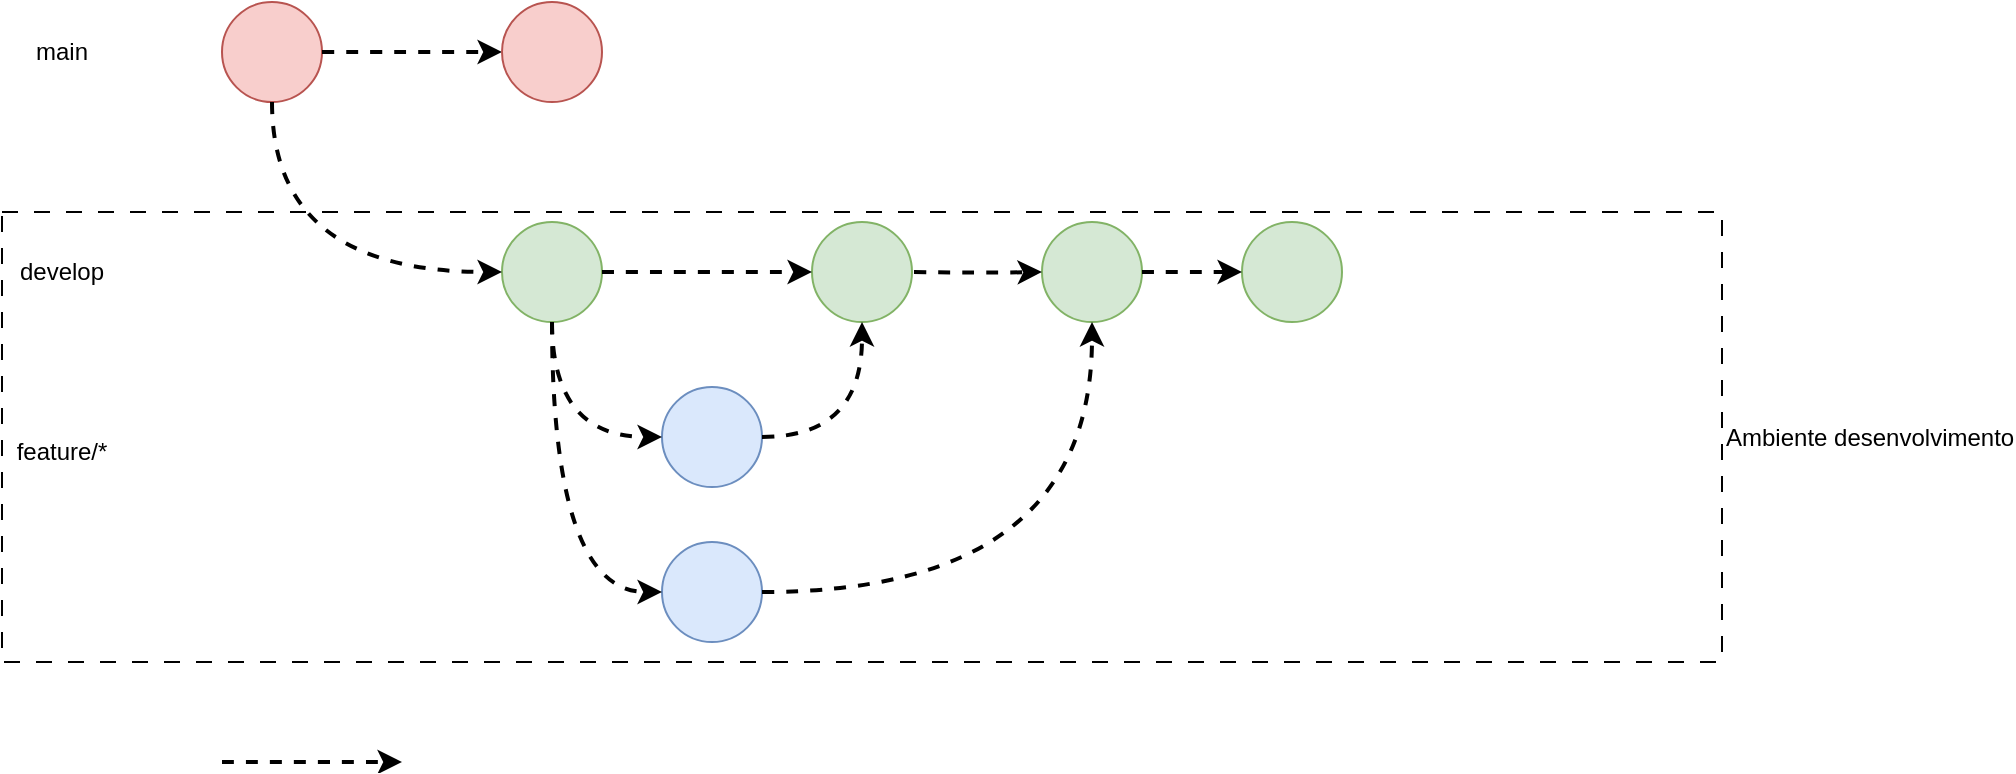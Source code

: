 <mxfile version="26.1.0">
  <diagram name="Página-1" id="yAAzpFQyS6-moK5LKDy-">
    <mxGraphModel dx="1185" dy="481" grid="1" gridSize="10" guides="1" tooltips="1" connect="1" arrows="1" fold="1" page="1" pageScale="1" pageWidth="1200" pageHeight="1600" math="0" shadow="0">
      <root>
        <mxCell id="0" />
        <mxCell id="1" parent="0" />
        <mxCell id="NYfBf1Peq1otCfuUK5g1-10" value="Ambiente desenvolvimento" style="rounded=0;whiteSpace=wrap;html=1;fillColor=none;dashed=1;dashPattern=8 8;labelPosition=right;verticalLabelPosition=middle;align=left;verticalAlign=middle;" vertex="1" parent="1">
          <mxGeometry x="20" y="345" width="860" height="225" as="geometry" />
        </mxCell>
        <mxCell id="NYfBf1Peq1otCfuUK5g1-1" value="" style="ellipse;whiteSpace=wrap;html=1;aspect=fixed;fillColor=#f8cecc;strokeColor=#b85450;" vertex="1" parent="1">
          <mxGeometry x="130" y="240" width="50" height="50" as="geometry" />
        </mxCell>
        <mxCell id="NYfBf1Peq1otCfuUK5g1-2" value="" style="endArrow=classic;html=1;rounded=0;exitX=1;exitY=0.5;exitDx=0;exitDy=0;edgeStyle=orthogonalEdgeStyle;curved=1;strokeWidth=2;dashed=1;" edge="1" parent="1" source="NYfBf1Peq1otCfuUK5g1-1">
          <mxGeometry width="50" height="50" relative="1" as="geometry">
            <mxPoint x="570" y="460" as="sourcePoint" />
            <mxPoint x="270" y="265" as="targetPoint" />
          </mxGeometry>
        </mxCell>
        <mxCell id="NYfBf1Peq1otCfuUK5g1-3" value="" style="ellipse;whiteSpace=wrap;html=1;aspect=fixed;fillColor=#f8cecc;strokeColor=#b85450;" vertex="1" parent="1">
          <mxGeometry x="270" y="240" width="50" height="50" as="geometry" />
        </mxCell>
        <mxCell id="NYfBf1Peq1otCfuUK5g1-4" value="" style="ellipse;whiteSpace=wrap;html=1;aspect=fixed;fillColor=#d5e8d4;strokeColor=#82b366;" vertex="1" parent="1">
          <mxGeometry x="270" y="350" width="50" height="50" as="geometry" />
        </mxCell>
        <mxCell id="NYfBf1Peq1otCfuUK5g1-5" value="main" style="text;html=1;align=center;verticalAlign=middle;whiteSpace=wrap;rounded=0;" vertex="1" parent="1">
          <mxGeometry x="20" y="250" width="60" height="30" as="geometry" />
        </mxCell>
        <mxCell id="NYfBf1Peq1otCfuUK5g1-6" value="develop" style="text;html=1;align=center;verticalAlign=middle;whiteSpace=wrap;rounded=0;" vertex="1" parent="1">
          <mxGeometry x="20" y="360" width="60" height="30" as="geometry" />
        </mxCell>
        <mxCell id="NYfBf1Peq1otCfuUK5g1-8" value="" style="endArrow=classic;html=1;rounded=0;exitX=1;exitY=0.5;exitDx=0;exitDy=0;edgeStyle=orthogonalEdgeStyle;curved=1;strokeWidth=2;dashed=1;" edge="1" parent="1">
          <mxGeometry width="50" height="50" relative="1" as="geometry">
            <mxPoint x="130" y="620" as="sourcePoint" />
            <mxPoint x="220" y="620" as="targetPoint" />
          </mxGeometry>
        </mxCell>
        <mxCell id="NYfBf1Peq1otCfuUK5g1-9" value="" style="endArrow=classic;html=1;rounded=0;exitX=0.5;exitY=1;exitDx=0;exitDy=0;edgeStyle=orthogonalEdgeStyle;curved=1;strokeWidth=2;dashed=1;entryX=0;entryY=0.5;entryDx=0;entryDy=0;" edge="1" parent="1" source="NYfBf1Peq1otCfuUK5g1-1" target="NYfBf1Peq1otCfuUK5g1-4">
          <mxGeometry width="50" height="50" relative="1" as="geometry">
            <mxPoint x="130" y="320" as="sourcePoint" />
            <mxPoint x="220" y="320" as="targetPoint" />
          </mxGeometry>
        </mxCell>
        <mxCell id="NYfBf1Peq1otCfuUK5g1-11" value="" style="ellipse;whiteSpace=wrap;html=1;aspect=fixed;fillColor=#dae8fc;strokeColor=#6c8ebf;" vertex="1" parent="1">
          <mxGeometry x="350" y="432.5" width="50" height="50" as="geometry" />
        </mxCell>
        <mxCell id="NYfBf1Peq1otCfuUK5g1-12" value="feature/*" style="text;html=1;align=center;verticalAlign=middle;whiteSpace=wrap;rounded=0;" vertex="1" parent="1">
          <mxGeometry x="20" y="450" width="60" height="30" as="geometry" />
        </mxCell>
        <mxCell id="NYfBf1Peq1otCfuUK5g1-13" value="" style="endArrow=classic;html=1;rounded=0;exitX=0.5;exitY=1;exitDx=0;exitDy=0;edgeStyle=orthogonalEdgeStyle;curved=1;strokeWidth=2;dashed=1;entryX=0;entryY=0.5;entryDx=0;entryDy=0;" edge="1" parent="1" source="NYfBf1Peq1otCfuUK5g1-4" target="NYfBf1Peq1otCfuUK5g1-11">
          <mxGeometry width="50" height="50" relative="1" as="geometry">
            <mxPoint x="340" y="432.21" as="sourcePoint" />
            <mxPoint x="430" y="432.21" as="targetPoint" />
          </mxGeometry>
        </mxCell>
        <mxCell id="NYfBf1Peq1otCfuUK5g1-14" value="" style="ellipse;whiteSpace=wrap;html=1;aspect=fixed;fillColor=#dae8fc;strokeColor=#6c8ebf;" vertex="1" parent="1">
          <mxGeometry x="350" y="510" width="50" height="50" as="geometry" />
        </mxCell>
        <mxCell id="NYfBf1Peq1otCfuUK5g1-15" value="" style="endArrow=classic;html=1;rounded=0;exitX=0.5;exitY=1;exitDx=0;exitDy=0;edgeStyle=orthogonalEdgeStyle;curved=1;strokeWidth=2;dashed=1;entryX=0;entryY=0.5;entryDx=0;entryDy=0;" edge="1" parent="1" source="NYfBf1Peq1otCfuUK5g1-4" target="NYfBf1Peq1otCfuUK5g1-14">
          <mxGeometry width="50" height="50" relative="1" as="geometry">
            <mxPoint x="140" y="630" as="sourcePoint" />
            <mxPoint x="230" y="630" as="targetPoint" />
          </mxGeometry>
        </mxCell>
        <mxCell id="NYfBf1Peq1otCfuUK5g1-16" value="" style="ellipse;whiteSpace=wrap;html=1;aspect=fixed;fillColor=#d5e8d4;strokeColor=#82b366;" vertex="1" parent="1">
          <mxGeometry x="425" y="350" width="50" height="50" as="geometry" />
        </mxCell>
        <mxCell id="NYfBf1Peq1otCfuUK5g1-17" value="" style="endArrow=classic;html=1;rounded=0;exitX=1;exitY=0.5;exitDx=0;exitDy=0;edgeStyle=orthogonalEdgeStyle;curved=1;strokeWidth=2;dashed=1;entryX=0;entryY=0.5;entryDx=0;entryDy=0;" edge="1" parent="1" source="NYfBf1Peq1otCfuUK5g1-4" target="NYfBf1Peq1otCfuUK5g1-16">
          <mxGeometry width="50" height="50" relative="1" as="geometry">
            <mxPoint x="140" y="630" as="sourcePoint" />
            <mxPoint x="230" y="630" as="targetPoint" />
          </mxGeometry>
        </mxCell>
        <mxCell id="NYfBf1Peq1otCfuUK5g1-18" value="" style="endArrow=classic;html=1;rounded=0;exitX=1;exitY=0.5;exitDx=0;exitDy=0;edgeStyle=orthogonalEdgeStyle;curved=1;strokeWidth=2;dashed=1;" edge="1" parent="1" source="NYfBf1Peq1otCfuUK5g1-11" target="NYfBf1Peq1otCfuUK5g1-16">
          <mxGeometry width="50" height="50" relative="1" as="geometry">
            <mxPoint x="140" y="630" as="sourcePoint" />
            <mxPoint x="230" y="630" as="targetPoint" />
          </mxGeometry>
        </mxCell>
        <mxCell id="NYfBf1Peq1otCfuUK5g1-19" value="" style="ellipse;whiteSpace=wrap;html=1;aspect=fixed;fillColor=#d5e8d4;strokeColor=#82b366;" vertex="1" parent="1">
          <mxGeometry x="540" y="350" width="50" height="50" as="geometry" />
        </mxCell>
        <mxCell id="NYfBf1Peq1otCfuUK5g1-20" value="" style="endArrow=classic;html=1;rounded=0;edgeStyle=orthogonalEdgeStyle;curved=1;strokeWidth=2;dashed=1;entryX=0;entryY=0.5;entryDx=0;entryDy=0;" edge="1" parent="1" target="NYfBf1Peq1otCfuUK5g1-19">
          <mxGeometry width="50" height="50" relative="1" as="geometry">
            <mxPoint x="476" y="375" as="sourcePoint" />
            <mxPoint x="345" y="630" as="targetPoint" />
          </mxGeometry>
        </mxCell>
        <mxCell id="NYfBf1Peq1otCfuUK5g1-21" value="" style="endArrow=classic;html=1;rounded=0;exitX=1;exitY=0.5;exitDx=0;exitDy=0;edgeStyle=orthogonalEdgeStyle;curved=1;strokeWidth=2;dashed=1;entryX=0.5;entryY=1;entryDx=0;entryDy=0;" edge="1" parent="1" source="NYfBf1Peq1otCfuUK5g1-14" target="NYfBf1Peq1otCfuUK5g1-19">
          <mxGeometry width="50" height="50" relative="1" as="geometry">
            <mxPoint x="460" y="600" as="sourcePoint" />
            <mxPoint x="550" y="600" as="targetPoint" />
          </mxGeometry>
        </mxCell>
        <mxCell id="NYfBf1Peq1otCfuUK5g1-22" value="" style="ellipse;whiteSpace=wrap;html=1;aspect=fixed;fillColor=#d5e8d4;strokeColor=#82b366;" vertex="1" parent="1">
          <mxGeometry x="640" y="350" width="50" height="50" as="geometry" />
        </mxCell>
        <mxCell id="NYfBf1Peq1otCfuUK5g1-23" value="" style="endArrow=classic;html=1;rounded=0;edgeStyle=orthogonalEdgeStyle;curved=1;strokeWidth=2;dashed=1;entryX=0;entryY=0.5;entryDx=0;entryDy=0;exitX=1;exitY=0.5;exitDx=0;exitDy=0;" edge="1" parent="1" target="NYfBf1Peq1otCfuUK5g1-22" source="NYfBf1Peq1otCfuUK5g1-19">
          <mxGeometry width="50" height="50" relative="1" as="geometry">
            <mxPoint x="650" y="375" as="sourcePoint" />
            <mxPoint x="519" y="630" as="targetPoint" />
          </mxGeometry>
        </mxCell>
      </root>
    </mxGraphModel>
  </diagram>
</mxfile>
